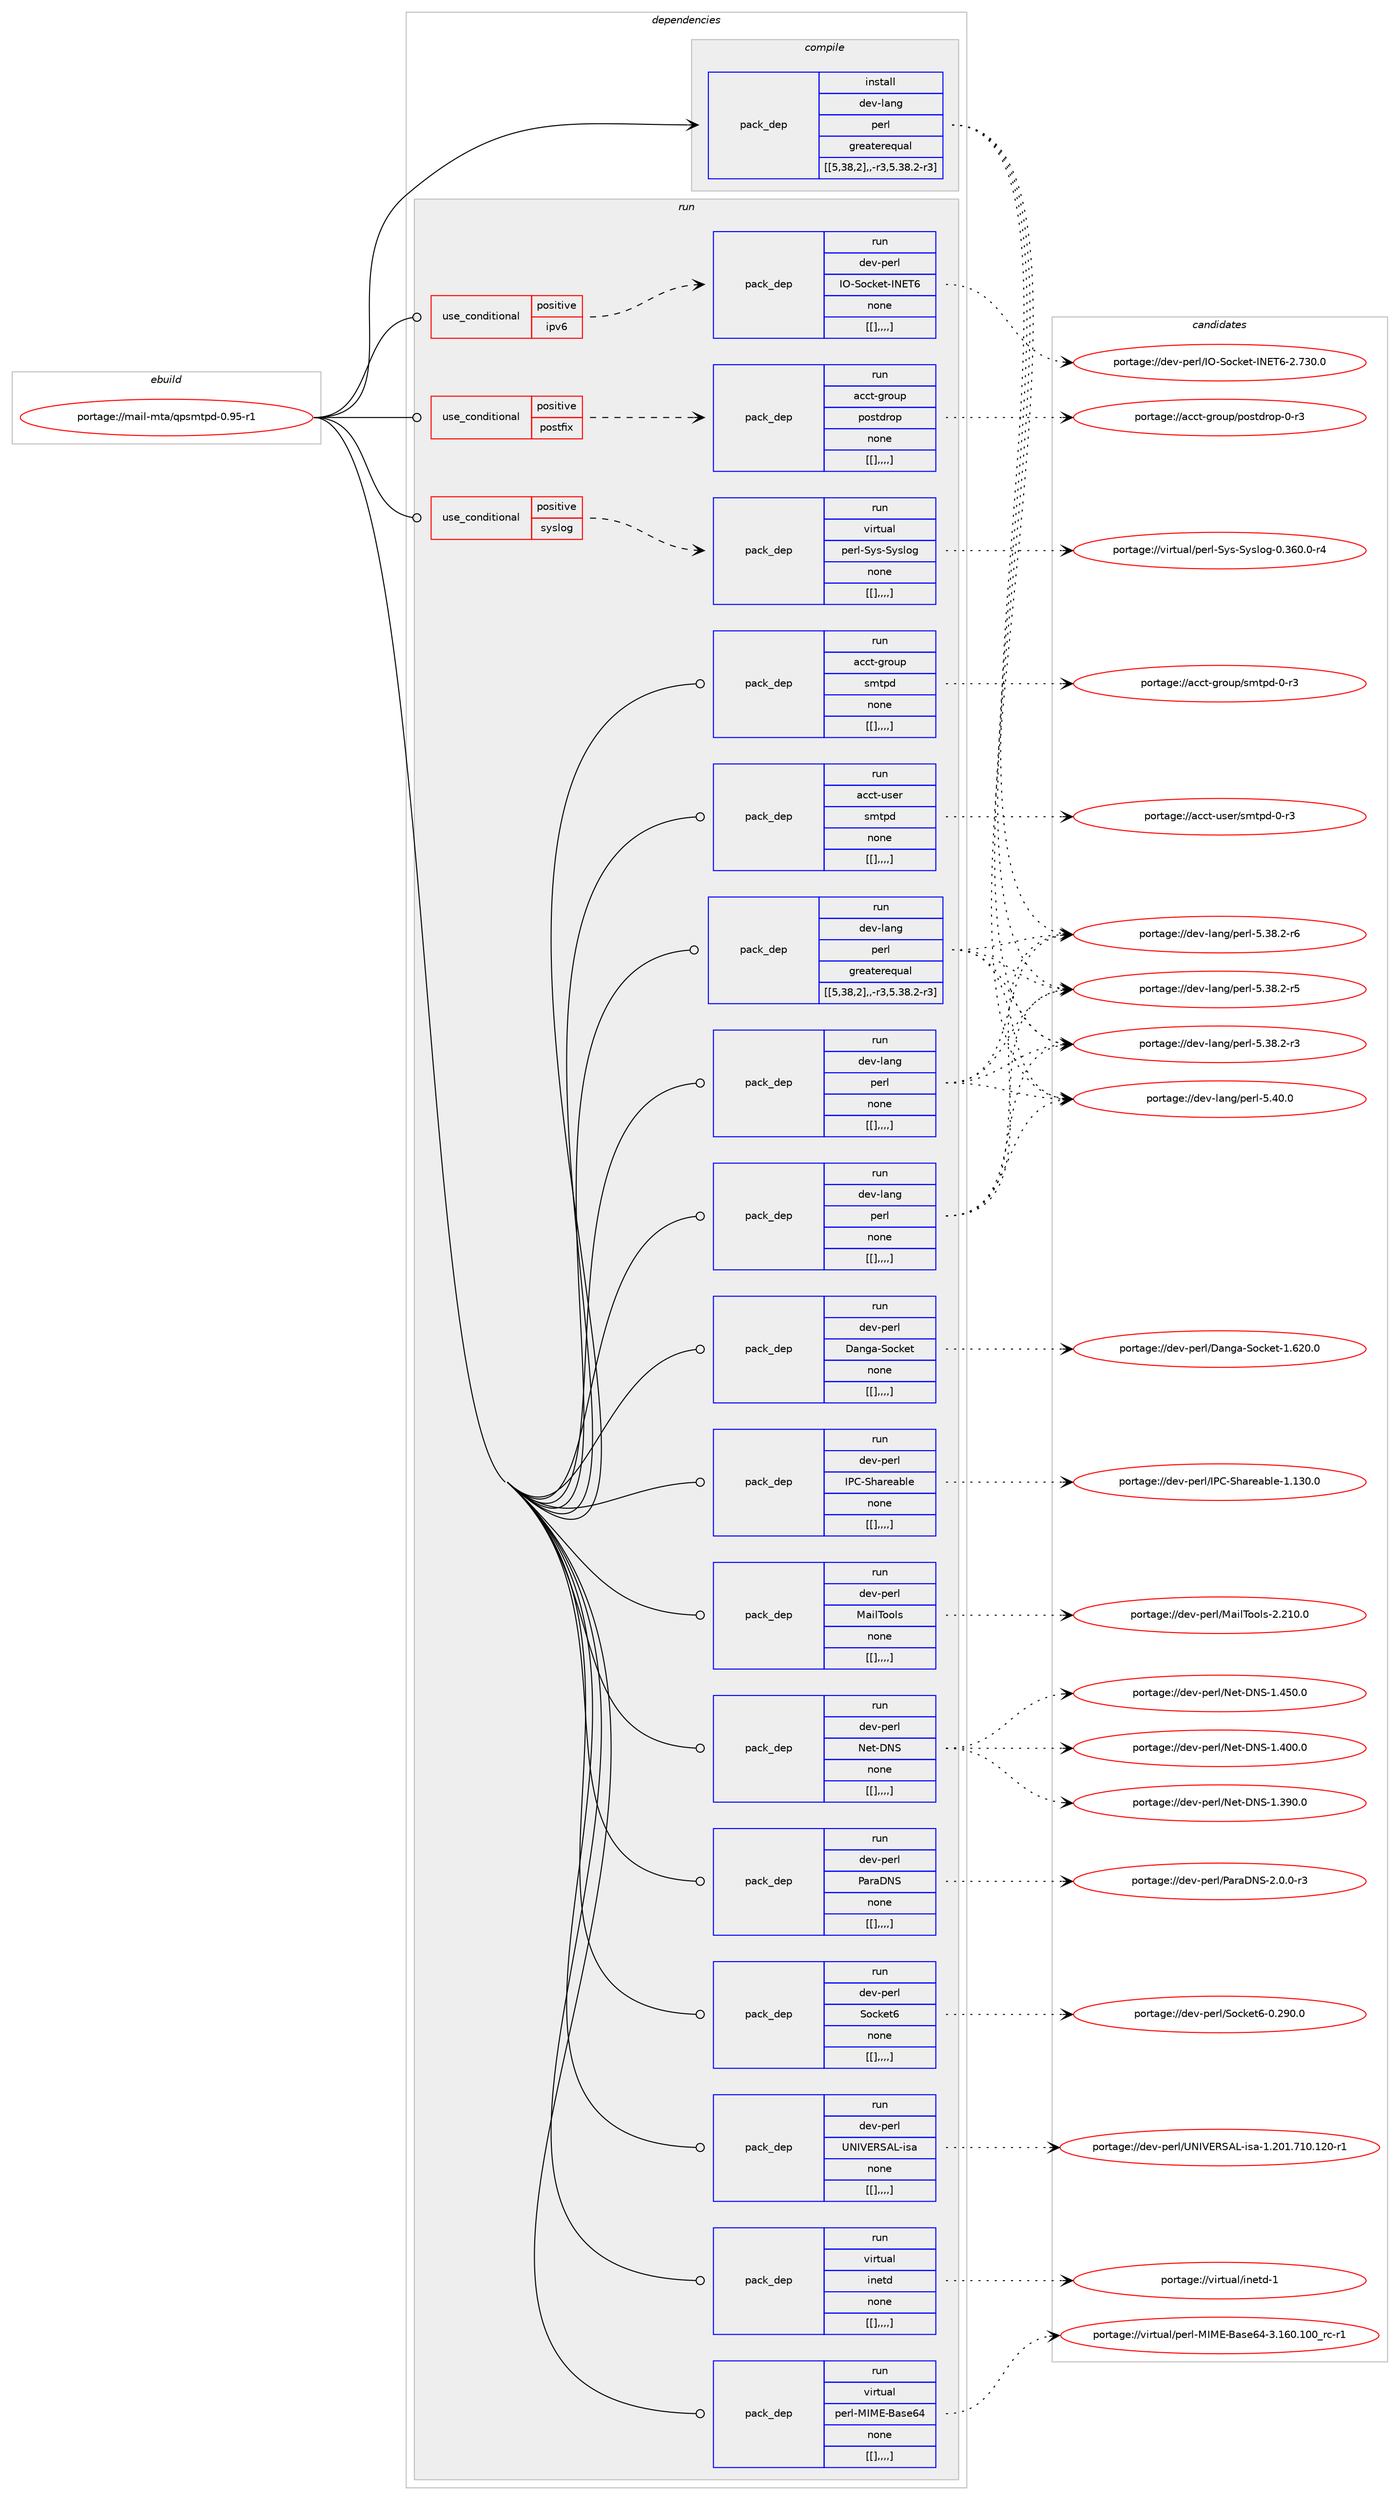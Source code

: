 digraph prolog {

# *************
# Graph options
# *************

newrank=true;
concentrate=true;
compound=true;
graph [rankdir=LR,fontname=Helvetica,fontsize=10,ranksep=1.5];#, ranksep=2.5, nodesep=0.2];
edge  [arrowhead=vee];
node  [fontname=Helvetica,fontsize=10];

# **********
# The ebuild
# **********

subgraph cluster_leftcol {
color=gray;
label=<<i>ebuild</i>>;
id [label="portage://mail-mta/qpsmtpd-0.95-r1", color=red, width=4, href="../mail-mta/qpsmtpd-0.95-r1.svg"];
}

# ****************
# The dependencies
# ****************

subgraph cluster_midcol {
color=gray;
label=<<i>dependencies</i>>;
subgraph cluster_compile {
fillcolor="#eeeeee";
style=filled;
label=<<i>compile</i>>;
subgraph pack219593 {
dependency295573 [label=<<TABLE BORDER="0" CELLBORDER="1" CELLSPACING="0" CELLPADDING="4" WIDTH="220"><TR><TD ROWSPAN="6" CELLPADDING="30">pack_dep</TD></TR><TR><TD WIDTH="110">install</TD></TR><TR><TD>dev-lang</TD></TR><TR><TD>perl</TD></TR><TR><TD>greaterequal</TD></TR><TR><TD>[[5,38,2],,-r3,5.38.2-r3]</TD></TR></TABLE>>, shape=none, color=blue];
}
id:e -> dependency295573:w [weight=20,style="solid",arrowhead="vee"];
}
subgraph cluster_compileandrun {
fillcolor="#eeeeee";
style=filled;
label=<<i>compile and run</i>>;
}
subgraph cluster_run {
fillcolor="#eeeeee";
style=filled;
label=<<i>run</i>>;
subgraph cond73509 {
dependency295574 [label=<<TABLE BORDER="0" CELLBORDER="1" CELLSPACING="0" CELLPADDING="4"><TR><TD ROWSPAN="3" CELLPADDING="10">use_conditional</TD></TR><TR><TD>positive</TD></TR><TR><TD>ipv6</TD></TR></TABLE>>, shape=none, color=red];
subgraph pack219594 {
dependency295575 [label=<<TABLE BORDER="0" CELLBORDER="1" CELLSPACING="0" CELLPADDING="4" WIDTH="220"><TR><TD ROWSPAN="6" CELLPADDING="30">pack_dep</TD></TR><TR><TD WIDTH="110">run</TD></TR><TR><TD>dev-perl</TD></TR><TR><TD>IO-Socket-INET6</TD></TR><TR><TD>none</TD></TR><TR><TD>[[],,,,]</TD></TR></TABLE>>, shape=none, color=blue];
}
dependency295574:e -> dependency295575:w [weight=20,style="dashed",arrowhead="vee"];
}
id:e -> dependency295574:w [weight=20,style="solid",arrowhead="odot"];
subgraph cond73510 {
dependency295576 [label=<<TABLE BORDER="0" CELLBORDER="1" CELLSPACING="0" CELLPADDING="4"><TR><TD ROWSPAN="3" CELLPADDING="10">use_conditional</TD></TR><TR><TD>positive</TD></TR><TR><TD>postfix</TD></TR></TABLE>>, shape=none, color=red];
subgraph pack219595 {
dependency295577 [label=<<TABLE BORDER="0" CELLBORDER="1" CELLSPACING="0" CELLPADDING="4" WIDTH="220"><TR><TD ROWSPAN="6" CELLPADDING="30">pack_dep</TD></TR><TR><TD WIDTH="110">run</TD></TR><TR><TD>acct-group</TD></TR><TR><TD>postdrop</TD></TR><TR><TD>none</TD></TR><TR><TD>[[],,,,]</TD></TR></TABLE>>, shape=none, color=blue];
}
dependency295576:e -> dependency295577:w [weight=20,style="dashed",arrowhead="vee"];
}
id:e -> dependency295576:w [weight=20,style="solid",arrowhead="odot"];
subgraph cond73511 {
dependency295578 [label=<<TABLE BORDER="0" CELLBORDER="1" CELLSPACING="0" CELLPADDING="4"><TR><TD ROWSPAN="3" CELLPADDING="10">use_conditional</TD></TR><TR><TD>positive</TD></TR><TR><TD>syslog</TD></TR></TABLE>>, shape=none, color=red];
subgraph pack219596 {
dependency295579 [label=<<TABLE BORDER="0" CELLBORDER="1" CELLSPACING="0" CELLPADDING="4" WIDTH="220"><TR><TD ROWSPAN="6" CELLPADDING="30">pack_dep</TD></TR><TR><TD WIDTH="110">run</TD></TR><TR><TD>virtual</TD></TR><TR><TD>perl-Sys-Syslog</TD></TR><TR><TD>none</TD></TR><TR><TD>[[],,,,]</TD></TR></TABLE>>, shape=none, color=blue];
}
dependency295578:e -> dependency295579:w [weight=20,style="dashed",arrowhead="vee"];
}
id:e -> dependency295578:w [weight=20,style="solid",arrowhead="odot"];
subgraph pack219597 {
dependency295580 [label=<<TABLE BORDER="0" CELLBORDER="1" CELLSPACING="0" CELLPADDING="4" WIDTH="220"><TR><TD ROWSPAN="6" CELLPADDING="30">pack_dep</TD></TR><TR><TD WIDTH="110">run</TD></TR><TR><TD>acct-group</TD></TR><TR><TD>smtpd</TD></TR><TR><TD>none</TD></TR><TR><TD>[[],,,,]</TD></TR></TABLE>>, shape=none, color=blue];
}
id:e -> dependency295580:w [weight=20,style="solid",arrowhead="odot"];
subgraph pack219598 {
dependency295581 [label=<<TABLE BORDER="0" CELLBORDER="1" CELLSPACING="0" CELLPADDING="4" WIDTH="220"><TR><TD ROWSPAN="6" CELLPADDING="30">pack_dep</TD></TR><TR><TD WIDTH="110">run</TD></TR><TR><TD>acct-user</TD></TR><TR><TD>smtpd</TD></TR><TR><TD>none</TD></TR><TR><TD>[[],,,,]</TD></TR></TABLE>>, shape=none, color=blue];
}
id:e -> dependency295581:w [weight=20,style="solid",arrowhead="odot"];
subgraph pack219599 {
dependency295582 [label=<<TABLE BORDER="0" CELLBORDER="1" CELLSPACING="0" CELLPADDING="4" WIDTH="220"><TR><TD ROWSPAN="6" CELLPADDING="30">pack_dep</TD></TR><TR><TD WIDTH="110">run</TD></TR><TR><TD>dev-lang</TD></TR><TR><TD>perl</TD></TR><TR><TD>greaterequal</TD></TR><TR><TD>[[5,38,2],,-r3,5.38.2-r3]</TD></TR></TABLE>>, shape=none, color=blue];
}
id:e -> dependency295582:w [weight=20,style="solid",arrowhead="odot"];
subgraph pack219600 {
dependency295583 [label=<<TABLE BORDER="0" CELLBORDER="1" CELLSPACING="0" CELLPADDING="4" WIDTH="220"><TR><TD ROWSPAN="6" CELLPADDING="30">pack_dep</TD></TR><TR><TD WIDTH="110">run</TD></TR><TR><TD>dev-lang</TD></TR><TR><TD>perl</TD></TR><TR><TD>none</TD></TR><TR><TD>[[],,,,]</TD></TR></TABLE>>, shape=none, color=blue];
}
id:e -> dependency295583:w [weight=20,style="solid",arrowhead="odot"];
subgraph pack219601 {
dependency295584 [label=<<TABLE BORDER="0" CELLBORDER="1" CELLSPACING="0" CELLPADDING="4" WIDTH="220"><TR><TD ROWSPAN="6" CELLPADDING="30">pack_dep</TD></TR><TR><TD WIDTH="110">run</TD></TR><TR><TD>dev-lang</TD></TR><TR><TD>perl</TD></TR><TR><TD>none</TD></TR><TR><TD>[[],,,,]</TD></TR></TABLE>>, shape=none, color=blue];
}
id:e -> dependency295584:w [weight=20,style="solid",arrowhead="odot"];
subgraph pack219602 {
dependency295585 [label=<<TABLE BORDER="0" CELLBORDER="1" CELLSPACING="0" CELLPADDING="4" WIDTH="220"><TR><TD ROWSPAN="6" CELLPADDING="30">pack_dep</TD></TR><TR><TD WIDTH="110">run</TD></TR><TR><TD>dev-perl</TD></TR><TR><TD>Danga-Socket</TD></TR><TR><TD>none</TD></TR><TR><TD>[[],,,,]</TD></TR></TABLE>>, shape=none, color=blue];
}
id:e -> dependency295585:w [weight=20,style="solid",arrowhead="odot"];
subgraph pack219603 {
dependency295586 [label=<<TABLE BORDER="0" CELLBORDER="1" CELLSPACING="0" CELLPADDING="4" WIDTH="220"><TR><TD ROWSPAN="6" CELLPADDING="30">pack_dep</TD></TR><TR><TD WIDTH="110">run</TD></TR><TR><TD>dev-perl</TD></TR><TR><TD>IPC-Shareable</TD></TR><TR><TD>none</TD></TR><TR><TD>[[],,,,]</TD></TR></TABLE>>, shape=none, color=blue];
}
id:e -> dependency295586:w [weight=20,style="solid",arrowhead="odot"];
subgraph pack219604 {
dependency295587 [label=<<TABLE BORDER="0" CELLBORDER="1" CELLSPACING="0" CELLPADDING="4" WIDTH="220"><TR><TD ROWSPAN="6" CELLPADDING="30">pack_dep</TD></TR><TR><TD WIDTH="110">run</TD></TR><TR><TD>dev-perl</TD></TR><TR><TD>MailTools</TD></TR><TR><TD>none</TD></TR><TR><TD>[[],,,,]</TD></TR></TABLE>>, shape=none, color=blue];
}
id:e -> dependency295587:w [weight=20,style="solid",arrowhead="odot"];
subgraph pack219605 {
dependency295588 [label=<<TABLE BORDER="0" CELLBORDER="1" CELLSPACING="0" CELLPADDING="4" WIDTH="220"><TR><TD ROWSPAN="6" CELLPADDING="30">pack_dep</TD></TR><TR><TD WIDTH="110">run</TD></TR><TR><TD>dev-perl</TD></TR><TR><TD>Net-DNS</TD></TR><TR><TD>none</TD></TR><TR><TD>[[],,,,]</TD></TR></TABLE>>, shape=none, color=blue];
}
id:e -> dependency295588:w [weight=20,style="solid",arrowhead="odot"];
subgraph pack219606 {
dependency295589 [label=<<TABLE BORDER="0" CELLBORDER="1" CELLSPACING="0" CELLPADDING="4" WIDTH="220"><TR><TD ROWSPAN="6" CELLPADDING="30">pack_dep</TD></TR><TR><TD WIDTH="110">run</TD></TR><TR><TD>dev-perl</TD></TR><TR><TD>ParaDNS</TD></TR><TR><TD>none</TD></TR><TR><TD>[[],,,,]</TD></TR></TABLE>>, shape=none, color=blue];
}
id:e -> dependency295589:w [weight=20,style="solid",arrowhead="odot"];
subgraph pack219607 {
dependency295590 [label=<<TABLE BORDER="0" CELLBORDER="1" CELLSPACING="0" CELLPADDING="4" WIDTH="220"><TR><TD ROWSPAN="6" CELLPADDING="30">pack_dep</TD></TR><TR><TD WIDTH="110">run</TD></TR><TR><TD>dev-perl</TD></TR><TR><TD>Socket6</TD></TR><TR><TD>none</TD></TR><TR><TD>[[],,,,]</TD></TR></TABLE>>, shape=none, color=blue];
}
id:e -> dependency295590:w [weight=20,style="solid",arrowhead="odot"];
subgraph pack219608 {
dependency295591 [label=<<TABLE BORDER="0" CELLBORDER="1" CELLSPACING="0" CELLPADDING="4" WIDTH="220"><TR><TD ROWSPAN="6" CELLPADDING="30">pack_dep</TD></TR><TR><TD WIDTH="110">run</TD></TR><TR><TD>dev-perl</TD></TR><TR><TD>UNIVERSAL-isa</TD></TR><TR><TD>none</TD></TR><TR><TD>[[],,,,]</TD></TR></TABLE>>, shape=none, color=blue];
}
id:e -> dependency295591:w [weight=20,style="solid",arrowhead="odot"];
subgraph pack219609 {
dependency295592 [label=<<TABLE BORDER="0" CELLBORDER="1" CELLSPACING="0" CELLPADDING="4" WIDTH="220"><TR><TD ROWSPAN="6" CELLPADDING="30">pack_dep</TD></TR><TR><TD WIDTH="110">run</TD></TR><TR><TD>virtual</TD></TR><TR><TD>inetd</TD></TR><TR><TD>none</TD></TR><TR><TD>[[],,,,]</TD></TR></TABLE>>, shape=none, color=blue];
}
id:e -> dependency295592:w [weight=20,style="solid",arrowhead="odot"];
subgraph pack219610 {
dependency295593 [label=<<TABLE BORDER="0" CELLBORDER="1" CELLSPACING="0" CELLPADDING="4" WIDTH="220"><TR><TD ROWSPAN="6" CELLPADDING="30">pack_dep</TD></TR><TR><TD WIDTH="110">run</TD></TR><TR><TD>virtual</TD></TR><TR><TD>perl-MIME-Base64</TD></TR><TR><TD>none</TD></TR><TR><TD>[[],,,,]</TD></TR></TABLE>>, shape=none, color=blue];
}
id:e -> dependency295593:w [weight=20,style="solid",arrowhead="odot"];
}
}

# **************
# The candidates
# **************

subgraph cluster_choices {
rank=same;
color=gray;
label=<<i>candidates</i>>;

subgraph choice219593 {
color=black;
nodesep=1;
choice10010111845108971101034711210111410845534652484648 [label="portage://dev-lang/perl-5.40.0", color=red, width=4,href="../dev-lang/perl-5.40.0.svg"];
choice100101118451089711010347112101114108455346515646504511454 [label="portage://dev-lang/perl-5.38.2-r6", color=red, width=4,href="../dev-lang/perl-5.38.2-r6.svg"];
choice100101118451089711010347112101114108455346515646504511453 [label="portage://dev-lang/perl-5.38.2-r5", color=red, width=4,href="../dev-lang/perl-5.38.2-r5.svg"];
choice100101118451089711010347112101114108455346515646504511451 [label="portage://dev-lang/perl-5.38.2-r3", color=red, width=4,href="../dev-lang/perl-5.38.2-r3.svg"];
dependency295573:e -> choice10010111845108971101034711210111410845534652484648:w [style=dotted,weight="100"];
dependency295573:e -> choice100101118451089711010347112101114108455346515646504511454:w [style=dotted,weight="100"];
dependency295573:e -> choice100101118451089711010347112101114108455346515646504511453:w [style=dotted,weight="100"];
dependency295573:e -> choice100101118451089711010347112101114108455346515646504511451:w [style=dotted,weight="100"];
}
subgraph choice219594 {
color=black;
nodesep=1;
choice100101118451121011141084773794583111991071011164573786984544550465551484648 [label="portage://dev-perl/IO-Socket-INET6-2.730.0", color=red, width=4,href="../dev-perl/IO-Socket-INET6-2.730.0.svg"];
dependency295575:e -> choice100101118451121011141084773794583111991071011164573786984544550465551484648:w [style=dotted,weight="100"];
}
subgraph choice219595 {
color=black;
nodesep=1;
choice979999116451031141111171124711211111511610011411111245484511451 [label="portage://acct-group/postdrop-0-r3", color=red, width=4,href="../acct-group/postdrop-0-r3.svg"];
dependency295577:e -> choice979999116451031141111171124711211111511610011411111245484511451:w [style=dotted,weight="100"];
}
subgraph choice219596 {
color=black;
nodesep=1;
choice11810511411611797108471121011141084583121115458312111510811110345484651544846484511452 [label="portage://virtual/perl-Sys-Syslog-0.360.0-r4", color=red, width=4,href="../virtual/perl-Sys-Syslog-0.360.0-r4.svg"];
dependency295579:e -> choice11810511411611797108471121011141084583121115458312111510811110345484651544846484511452:w [style=dotted,weight="100"];
}
subgraph choice219597 {
color=black;
nodesep=1;
choice979999116451031141111171124711510911611210045484511451 [label="portage://acct-group/smtpd-0-r3", color=red, width=4,href="../acct-group/smtpd-0-r3.svg"];
dependency295580:e -> choice979999116451031141111171124711510911611210045484511451:w [style=dotted,weight="100"];
}
subgraph choice219598 {
color=black;
nodesep=1;
choice979999116451171151011144711510911611210045484511451 [label="portage://acct-user/smtpd-0-r3", color=red, width=4,href="../acct-user/smtpd-0-r3.svg"];
dependency295581:e -> choice979999116451171151011144711510911611210045484511451:w [style=dotted,weight="100"];
}
subgraph choice219599 {
color=black;
nodesep=1;
choice10010111845108971101034711210111410845534652484648 [label="portage://dev-lang/perl-5.40.0", color=red, width=4,href="../dev-lang/perl-5.40.0.svg"];
choice100101118451089711010347112101114108455346515646504511454 [label="portage://dev-lang/perl-5.38.2-r6", color=red, width=4,href="../dev-lang/perl-5.38.2-r6.svg"];
choice100101118451089711010347112101114108455346515646504511453 [label="portage://dev-lang/perl-5.38.2-r5", color=red, width=4,href="../dev-lang/perl-5.38.2-r5.svg"];
choice100101118451089711010347112101114108455346515646504511451 [label="portage://dev-lang/perl-5.38.2-r3", color=red, width=4,href="../dev-lang/perl-5.38.2-r3.svg"];
dependency295582:e -> choice10010111845108971101034711210111410845534652484648:w [style=dotted,weight="100"];
dependency295582:e -> choice100101118451089711010347112101114108455346515646504511454:w [style=dotted,weight="100"];
dependency295582:e -> choice100101118451089711010347112101114108455346515646504511453:w [style=dotted,weight="100"];
dependency295582:e -> choice100101118451089711010347112101114108455346515646504511451:w [style=dotted,weight="100"];
}
subgraph choice219600 {
color=black;
nodesep=1;
choice10010111845108971101034711210111410845534652484648 [label="portage://dev-lang/perl-5.40.0", color=red, width=4,href="../dev-lang/perl-5.40.0.svg"];
choice100101118451089711010347112101114108455346515646504511454 [label="portage://dev-lang/perl-5.38.2-r6", color=red, width=4,href="../dev-lang/perl-5.38.2-r6.svg"];
choice100101118451089711010347112101114108455346515646504511453 [label="portage://dev-lang/perl-5.38.2-r5", color=red, width=4,href="../dev-lang/perl-5.38.2-r5.svg"];
choice100101118451089711010347112101114108455346515646504511451 [label="portage://dev-lang/perl-5.38.2-r3", color=red, width=4,href="../dev-lang/perl-5.38.2-r3.svg"];
dependency295583:e -> choice10010111845108971101034711210111410845534652484648:w [style=dotted,weight="100"];
dependency295583:e -> choice100101118451089711010347112101114108455346515646504511454:w [style=dotted,weight="100"];
dependency295583:e -> choice100101118451089711010347112101114108455346515646504511453:w [style=dotted,weight="100"];
dependency295583:e -> choice100101118451089711010347112101114108455346515646504511451:w [style=dotted,weight="100"];
}
subgraph choice219601 {
color=black;
nodesep=1;
choice10010111845108971101034711210111410845534652484648 [label="portage://dev-lang/perl-5.40.0", color=red, width=4,href="../dev-lang/perl-5.40.0.svg"];
choice100101118451089711010347112101114108455346515646504511454 [label="portage://dev-lang/perl-5.38.2-r6", color=red, width=4,href="../dev-lang/perl-5.38.2-r6.svg"];
choice100101118451089711010347112101114108455346515646504511453 [label="portage://dev-lang/perl-5.38.2-r5", color=red, width=4,href="../dev-lang/perl-5.38.2-r5.svg"];
choice100101118451089711010347112101114108455346515646504511451 [label="portage://dev-lang/perl-5.38.2-r3", color=red, width=4,href="../dev-lang/perl-5.38.2-r3.svg"];
dependency295584:e -> choice10010111845108971101034711210111410845534652484648:w [style=dotted,weight="100"];
dependency295584:e -> choice100101118451089711010347112101114108455346515646504511454:w [style=dotted,weight="100"];
dependency295584:e -> choice100101118451089711010347112101114108455346515646504511453:w [style=dotted,weight="100"];
dependency295584:e -> choice100101118451089711010347112101114108455346515646504511451:w [style=dotted,weight="100"];
}
subgraph choice219602 {
color=black;
nodesep=1;
choice10010111845112101114108476897110103974583111991071011164549465450484648 [label="portage://dev-perl/Danga-Socket-1.620.0", color=red, width=4,href="../dev-perl/Danga-Socket-1.620.0.svg"];
dependency295585:e -> choice10010111845112101114108476897110103974583111991071011164549465450484648:w [style=dotted,weight="100"];
}
subgraph choice219603 {
color=black;
nodesep=1;
choice100101118451121011141084773806745831049711410197981081014549464951484648 [label="portage://dev-perl/IPC-Shareable-1.130.0", color=red, width=4,href="../dev-perl/IPC-Shareable-1.130.0.svg"];
dependency295586:e -> choice100101118451121011141084773806745831049711410197981081014549464951484648:w [style=dotted,weight="100"];
}
subgraph choice219604 {
color=black;
nodesep=1;
choice10010111845112101114108477797105108841111111081154550465049484648 [label="portage://dev-perl/MailTools-2.210.0", color=red, width=4,href="../dev-perl/MailTools-2.210.0.svg"];
dependency295587:e -> choice10010111845112101114108477797105108841111111081154550465049484648:w [style=dotted,weight="100"];
}
subgraph choice219605 {
color=black;
nodesep=1;
choice100101118451121011141084778101116456878834549465253484648 [label="portage://dev-perl/Net-DNS-1.450.0", color=red, width=4,href="../dev-perl/Net-DNS-1.450.0.svg"];
choice100101118451121011141084778101116456878834549465248484648 [label="portage://dev-perl/Net-DNS-1.400.0", color=red, width=4,href="../dev-perl/Net-DNS-1.400.0.svg"];
choice100101118451121011141084778101116456878834549465157484648 [label="portage://dev-perl/Net-DNS-1.390.0", color=red, width=4,href="../dev-perl/Net-DNS-1.390.0.svg"];
dependency295588:e -> choice100101118451121011141084778101116456878834549465253484648:w [style=dotted,weight="100"];
dependency295588:e -> choice100101118451121011141084778101116456878834549465248484648:w [style=dotted,weight="100"];
dependency295588:e -> choice100101118451121011141084778101116456878834549465157484648:w [style=dotted,weight="100"];
}
subgraph choice219606 {
color=black;
nodesep=1;
choice10010111845112101114108478097114976878834550464846484511451 [label="portage://dev-perl/ParaDNS-2.0.0-r3", color=red, width=4,href="../dev-perl/ParaDNS-2.0.0-r3.svg"];
dependency295589:e -> choice10010111845112101114108478097114976878834550464846484511451:w [style=dotted,weight="100"];
}
subgraph choice219607 {
color=black;
nodesep=1;
choice10010111845112101114108478311199107101116544548465057484648 [label="portage://dev-perl/Socket6-0.290.0", color=red, width=4,href="../dev-perl/Socket6-0.290.0.svg"];
dependency295590:e -> choice10010111845112101114108478311199107101116544548465057484648:w [style=dotted,weight="100"];
}
subgraph choice219608 {
color=black;
nodesep=1;
choice1001011184511210111410847857873866982836576451051159745494650484946554948464950484511449 [label="portage://dev-perl/UNIVERSAL-isa-1.201.710.120-r1", color=red, width=4,href="../dev-perl/UNIVERSAL-isa-1.201.710.120-r1.svg"];
dependency295591:e -> choice1001011184511210111410847857873866982836576451051159745494650484946554948464950484511449:w [style=dotted,weight="100"];
}
subgraph choice219609 {
color=black;
nodesep=1;
choice11810511411611797108471051101011161004549 [label="portage://virtual/inetd-1", color=red, width=4,href="../virtual/inetd-1.svg"];
dependency295592:e -> choice11810511411611797108471051101011161004549:w [style=dotted,weight="100"];
}
subgraph choice219610 {
color=black;
nodesep=1;
choice1181051141161179710847112101114108457773776945669711510154524551464954484649484895114994511449 [label="portage://virtual/perl-MIME-Base64-3.160.100_rc-r1", color=red, width=4,href="../virtual/perl-MIME-Base64-3.160.100_rc-r1.svg"];
dependency295593:e -> choice1181051141161179710847112101114108457773776945669711510154524551464954484649484895114994511449:w [style=dotted,weight="100"];
}
}

}
